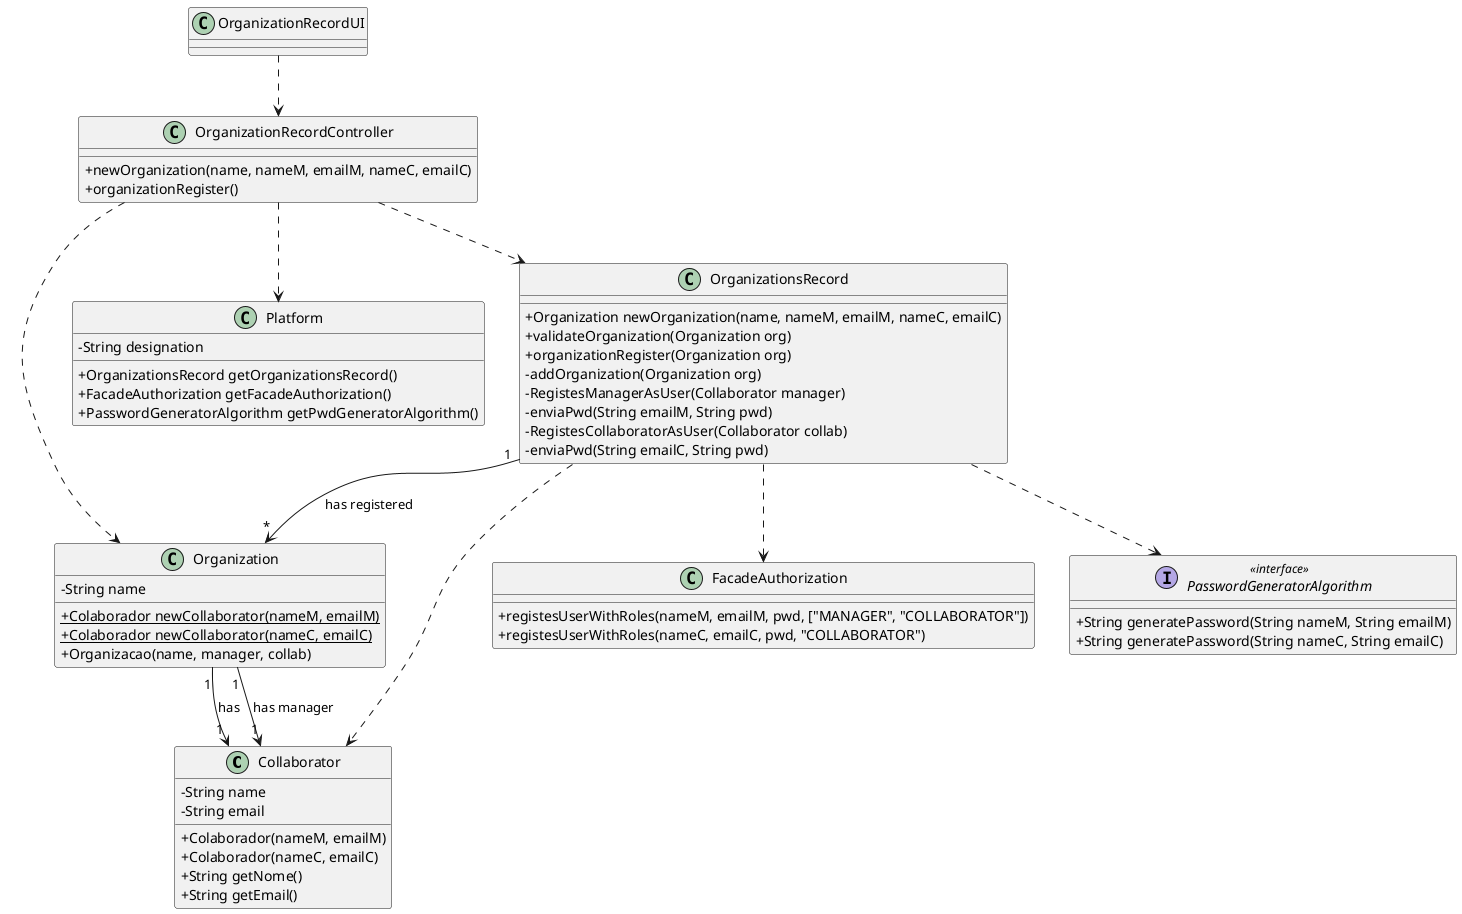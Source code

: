 @startuml
skinparam classAttributeIconSize 0

class Collaborator {
  -String name
  -String email
  +Colaborador(nameM, emailM)
  +Colaborador(nameC, emailC)
  +String getNome()
  +String getEmail()
}

class Organization {
  -String name
  +{static} Colaborador newCollaborator(nameM, emailM)
  +{static} Colaborador newCollaborator(nameC, emailC)
  +Organizacao(name, manager, collab)
}

class Platform {
  -String designation
  +OrganizationsRecord getOrganizationsRecord()
  +FacadeAuthorization getFacadeAuthorization()
  +PasswordGeneratorAlgorithm getPwdGeneratorAlgorithm()
}

class OrganizationsRecord {
  +Organization newOrganization(name, nameM, emailM, nameC, emailC)
  +validateOrganization(Organization org)
  +organizationRegister(Organization org)
  -addOrganization(Organization org)
  -RegistesManagerAsUser(Collaborator manager)
  -enviaPwd(String emailM, String pwd)
  -RegistesCollaboratorAsUser(Collaborator collab)
  -enviaPwd(String emailC, String pwd)
}

class FacadeAuthorization {
  +registesUserWithRoles(nameM, emailM, pwd, ["MANAGER", "COLLABORATOR"])
  +registesUserWithRoles(nameC, emailC, pwd, "COLLABORATOR")
}

interface PasswordGeneratorAlgorithm <<interface>>{
   +String generatePassword(String nameM, String emailM)
   +String generatePassword(String nameC, String emailC)
}

class OrganizationRecordController {
    +newOrganization(name, nameM, emailM, nameC, emailC)
    +organizationRegister()
}

class OrganizationRecordUI {
}

OrganizationRecordUI ..> OrganizationRecordController
OrganizationRecordController ..> Platform
OrganizationRecordController ..> OrganizationsRecord
OrganizationRecordController ..> Organization

OrganizationsRecord "1" --> "*" Organization : has registered
OrganizationsRecord ..> Collaborator
OrganizationsRecord ..> FacadeAuthorization
OrganizationsRecord ..> PasswordGeneratorAlgorithm
Organization "1" --> "1" Collaborator: has
Organization "1" --> "1" Collaborator: has manager

@enduml